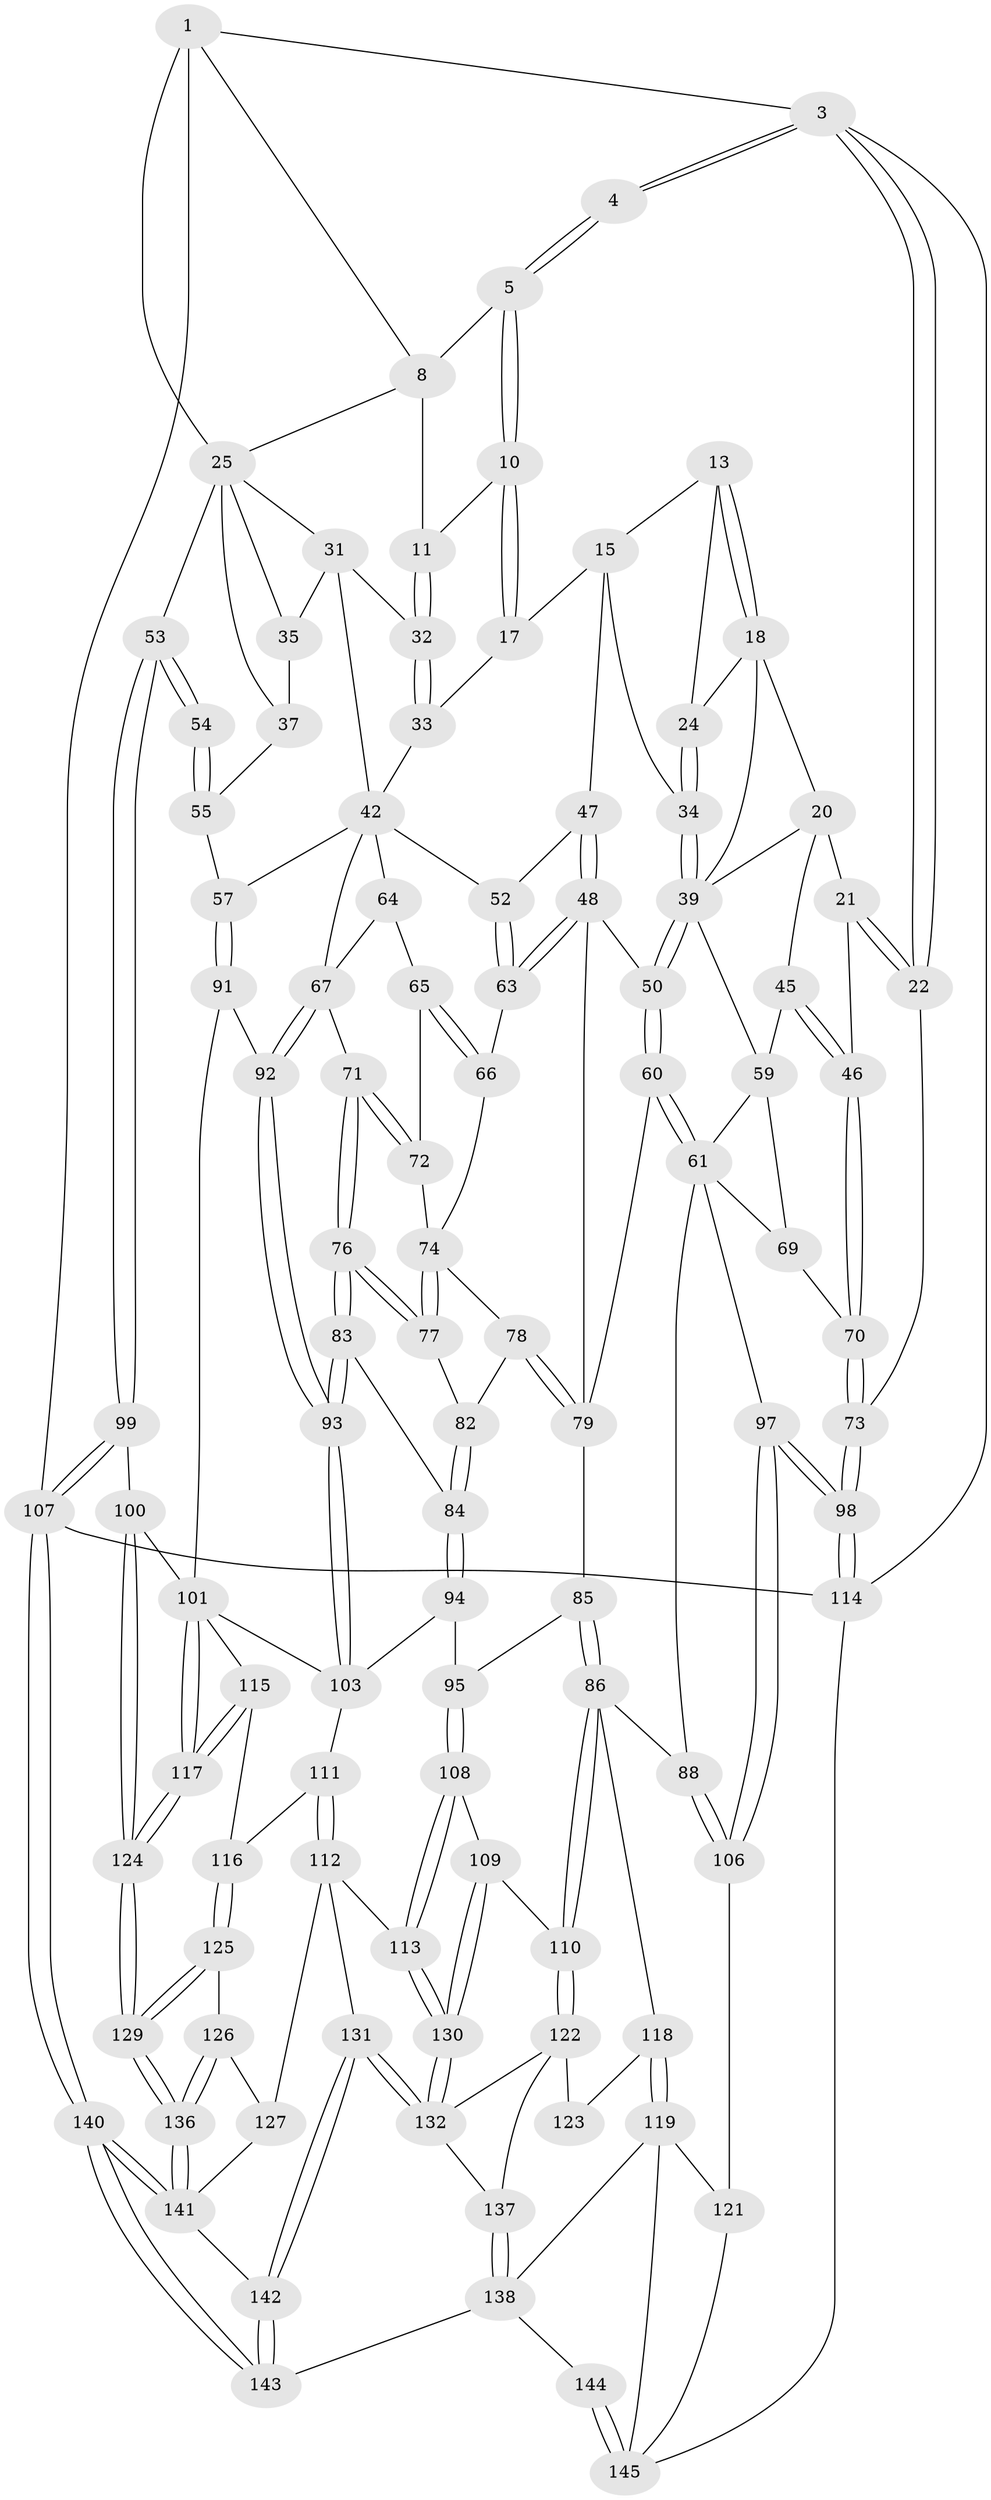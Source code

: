 // original degree distribution, {3: 0.02027027027027027, 6: 0.24324324324324326, 4: 0.24324324324324326, 5: 0.49324324324324326}
// Generated by graph-tools (version 1.1) at 2025/21/03/04/25 18:21:19]
// undirected, 103 vertices, 241 edges
graph export_dot {
graph [start="1"]
  node [color=gray90,style=filled];
  1 [pos="+0.8574838761151372+0",super="+2+7"];
  3 [pos="+0+0"];
  4 [pos="+0.18285844692298273+0"];
  5 [pos="+0.4411673714987142+0",super="+6"];
  8 [pos="+0.7974318996655467+0.05905092686562317",super="+9+23"];
  10 [pos="+0.4618459884139708+0"];
  11 [pos="+0.6610278513832811+0.07528919929663715",super="+12"];
  13 [pos="+0.18364131337771525+0",super="+14"];
  15 [pos="+0.3776168549874199+0.14371860014697999",super="+16"];
  17 [pos="+0.4255637466407346+0.1335781557653329"];
  18 [pos="+0.09909929976690093+0.12261284835353921",super="+19"];
  20 [pos="+0+0.11045636846020294",super="+44"];
  21 [pos="+0+0.08769634081136309"];
  22 [pos="+0+0"];
  24 [pos="+0.18666377028666728+0.11000032456879316"];
  25 [pos="+0.9018483692331869+0.050315652238119485",super="+29+26"];
  31 [pos="+0.716621807951614+0.1591599135036002",super="+36"];
  32 [pos="+0.6450312656241269+0.15689631285134634"];
  33 [pos="+0.6411442766220733+0.16268846495891556"];
  34 [pos="+0.26201985887016394+0.1994343807749159"];
  35 [pos="+0.771042836608546+0.25549164756319015"];
  37 [pos="+0.8851497333045596+0.19011024017890044",super="+38"];
  39 [pos="+0.22712787180882402+0.2512242478300183",super="+40"];
  42 [pos="+0.7269143277387773+0.29012054967691236",super="+43+58"];
  45 [pos="+0.07141267187799892+0.2886234046699985"];
  46 [pos="+0.05886350434421784+0.306553869767696"];
  47 [pos="+0.44950706120290623+0.2192587512598047"];
  48 [pos="+0.4056642409866616+0.3632895659950918",super="+49"];
  50 [pos="+0.26087860059891543+0.3115724371795267"];
  52 [pos="+0.5778560390976271+0.2803421509148336"];
  53 [pos="+1+0.3869173769953216"];
  54 [pos="+1+0.38676735405646984"];
  55 [pos="+0.8441893793464383+0.25539539802618294",super="+56"];
  57 [pos="+0.8677741654102457+0.4246737741436142"];
  59 [pos="+0.16524152654911878+0.33135843982481483",super="+62"];
  60 [pos="+0.20919390725772508+0.4554484679410673"];
  61 [pos="+0.20891550767836728+0.45580821307296443",super="+89"];
  63 [pos="+0.5078256414572917+0.3703263040712127"];
  64 [pos="+0.589646143747403+0.31236767611443994"];
  65 [pos="+0.5894159203954794+0.3154091737541127"];
  66 [pos="+0.5409902406342082+0.38591508203054714"];
  67 [pos="+0.7337723185819246+0.3996096267082561",super="+68"];
  69 [pos="+0.09535517421954465+0.41032858572774494"];
  70 [pos="+0.013556550115041836+0.38824521363169323"];
  71 [pos="+0.7048925962470464+0.41458781403817113"];
  72 [pos="+0.6022975394442965+0.36290375146999865"];
  73 [pos="+0+0.4455760655184002"];
  74 [pos="+0.5914329869460595+0.3878052151767214",super="+75"];
  76 [pos="+0.6983976992498833+0.42049229931937837"];
  77 [pos="+0.6470672814331391+0.43182096931163827"];
  78 [pos="+0.5560910559790483+0.45868680612536894"];
  79 [pos="+0.5376901732116123+0.4834893761690324",super="+80"];
  82 [pos="+0.6228353346660848+0.44383333743880643"];
  83 [pos="+0.6788334194939606+0.4925908781194587"];
  84 [pos="+0.6283843256655244+0.5334812814507781"];
  85 [pos="+0.3554945044422995+0.582919113961912",super="+96"];
  86 [pos="+0.34813117700359353+0.5879383698214276",super="+87"];
  88 [pos="+0.30214472825829425+0.5881196838805824"];
  91 [pos="+0.8387955779346736+0.5465062992743973"];
  92 [pos="+0.7627037952755745+0.5553899067135827"];
  93 [pos="+0.7372438441389408+0.5744569759998903"];
  94 [pos="+0.5876938832957568+0.582714120663848"];
  95 [pos="+0.5479267073265743+0.5819683693599362"];
  97 [pos="+0+0.7011354059308569"];
  98 [pos="+0+0.6737300889700216"];
  99 [pos="+1+0.6015198071007911"];
  100 [pos="+1+0.6343262410804273"];
  101 [pos="+0.9278194798668831+0.6268547838903806",super="+102"];
  103 [pos="+0.7041153998635046+0.6291587609884973",super="+104"];
  106 [pos="+0.0008440175811196516+0.7165046458064378"];
  107 [pos="+1+1"];
  108 [pos="+0.5392041149921537+0.6997138721147501"];
  109 [pos="+0.4508300669893038+0.7457803430797364"];
  110 [pos="+0.4263753773415198+0.7453570743337471"];
  111 [pos="+0.6238375041743199+0.7413782713809648"];
  112 [pos="+0.6067600369644146+0.7549951836119173",super="+128"];
  113 [pos="+0.5938692058873649+0.7528411697930992"];
  114 [pos="+0+1"];
  115 [pos="+0.7664314800621602+0.7229433606141457"];
  116 [pos="+0.7452102237301647+0.7475930208251541"];
  117 [pos="+0.8295548475869384+0.7521563315206334"];
  118 [pos="+0.2529124911635274+0.7954336482930897"];
  119 [pos="+0.24859884182276248+0.7988551730955534",super="+120"];
  121 [pos="+0.04745062939264098+0.757439568291735"];
  122 [pos="+0.4072844267754584+0.7736172970879162",super="+134"];
  123 [pos="+0.3288038289954519+0.7976639439492793"];
  124 [pos="+0.8749264765338798+0.8185260136969508"];
  125 [pos="+0.7238086084039259+0.8012612996678009"];
  126 [pos="+0.7091168210913998+0.8166407402655212"];
  127 [pos="+0.6739413944134108+0.842912249045484"];
  129 [pos="+0.8806483358547239+0.8824376256225492"];
  130 [pos="+0.5271620645569572+0.8334330590045003"];
  131 [pos="+0.6209196692243449+0.8812293954998779"];
  132 [pos="+0.527088077805452+0.8352303281858146",super="+133"];
  136 [pos="+0.9024348999345362+0.9653028642675257"];
  137 [pos="+0.4112358003029757+1"];
  138 [pos="+0.4095384131544483+1",super="+139"];
  140 [pos="+1+1"];
  141 [pos="+0.9264608940665893+1",super="+146"];
  142 [pos="+0.5999600234178146+0.9600641997927576"];
  143 [pos="+0.42491934143236704+1"];
  144 [pos="+0.3326574234852138+1"];
  145 [pos="+0.175047144116811+0.9528247894544788",super="+147"];
  1 -- 3;
  1 -- 107;
  1 -- 25 [weight=2];
  1 -- 8;
  3 -- 4;
  3 -- 4;
  3 -- 22;
  3 -- 22;
  3 -- 114;
  4 -- 5;
  4 -- 5;
  5 -- 10;
  5 -- 10;
  5 -- 8;
  8 -- 11 [weight=2];
  8 -- 25;
  10 -- 11;
  10 -- 17;
  10 -- 17;
  11 -- 32;
  11 -- 32;
  13 -- 18;
  13 -- 18;
  13 -- 24;
  13 -- 15;
  15 -- 34;
  15 -- 17;
  15 -- 47;
  17 -- 33;
  18 -- 24;
  18 -- 20;
  18 -- 39;
  20 -- 21;
  20 -- 45;
  20 -- 39;
  21 -- 22;
  21 -- 22;
  21 -- 46;
  22 -- 73;
  24 -- 34;
  24 -- 34;
  25 -- 37 [weight=2];
  25 -- 53;
  25 -- 35;
  25 -- 31;
  31 -- 32;
  31 -- 42;
  31 -- 35;
  32 -- 33;
  32 -- 33;
  33 -- 42;
  34 -- 39;
  34 -- 39;
  35 -- 37;
  37 -- 55;
  39 -- 50;
  39 -- 50;
  39 -- 59;
  42 -- 64;
  42 -- 52;
  42 -- 57;
  42 -- 67;
  45 -- 46;
  45 -- 46;
  45 -- 59;
  46 -- 70;
  46 -- 70;
  47 -- 48;
  47 -- 48;
  47 -- 52;
  48 -- 63;
  48 -- 63;
  48 -- 50;
  48 -- 79;
  50 -- 60;
  50 -- 60;
  52 -- 63;
  52 -- 63;
  53 -- 54;
  53 -- 54;
  53 -- 99;
  53 -- 99;
  54 -- 55 [weight=2];
  54 -- 55;
  55 -- 57;
  57 -- 91;
  57 -- 91;
  59 -- 69;
  59 -- 61;
  60 -- 61;
  60 -- 61;
  60 -- 79;
  61 -- 88;
  61 -- 97;
  61 -- 69;
  63 -- 66;
  64 -- 65;
  64 -- 67;
  65 -- 66;
  65 -- 66;
  65 -- 72;
  66 -- 74;
  67 -- 92;
  67 -- 92;
  67 -- 71;
  69 -- 70;
  70 -- 73;
  70 -- 73;
  71 -- 72;
  71 -- 72;
  71 -- 76;
  71 -- 76;
  72 -- 74;
  73 -- 98;
  73 -- 98;
  74 -- 77;
  74 -- 77;
  74 -- 78;
  76 -- 77;
  76 -- 77;
  76 -- 83;
  76 -- 83;
  77 -- 82;
  78 -- 79;
  78 -- 79;
  78 -- 82;
  79 -- 85 [weight=2];
  82 -- 84;
  82 -- 84;
  83 -- 84;
  83 -- 93;
  83 -- 93;
  84 -- 94;
  84 -- 94;
  85 -- 86;
  85 -- 86;
  85 -- 95;
  86 -- 110;
  86 -- 110;
  86 -- 88;
  86 -- 118;
  88 -- 106;
  88 -- 106;
  91 -- 92;
  91 -- 101;
  92 -- 93;
  92 -- 93;
  93 -- 103;
  93 -- 103;
  94 -- 95;
  94 -- 103;
  95 -- 108;
  95 -- 108;
  97 -- 98;
  97 -- 98;
  97 -- 106;
  97 -- 106;
  98 -- 114;
  98 -- 114;
  99 -- 100;
  99 -- 107;
  99 -- 107;
  100 -- 101;
  100 -- 124;
  100 -- 124;
  101 -- 117;
  101 -- 117;
  101 -- 115;
  101 -- 103;
  103 -- 111;
  106 -- 121;
  107 -- 140;
  107 -- 140;
  107 -- 114;
  108 -- 109;
  108 -- 113;
  108 -- 113;
  109 -- 110;
  109 -- 130;
  109 -- 130;
  110 -- 122;
  110 -- 122;
  111 -- 112;
  111 -- 112;
  111 -- 116;
  112 -- 113;
  112 -- 131;
  112 -- 127;
  113 -- 130;
  113 -- 130;
  114 -- 145;
  115 -- 116;
  115 -- 117;
  115 -- 117;
  116 -- 125;
  116 -- 125;
  117 -- 124;
  117 -- 124;
  118 -- 119;
  118 -- 119;
  118 -- 123;
  119 -- 138;
  119 -- 121;
  119 -- 145;
  121 -- 145;
  122 -- 123 [weight=2];
  122 -- 137;
  122 -- 132;
  124 -- 129;
  124 -- 129;
  125 -- 126;
  125 -- 129;
  125 -- 129;
  126 -- 127;
  126 -- 136;
  126 -- 136;
  127 -- 141;
  129 -- 136;
  129 -- 136;
  130 -- 132;
  130 -- 132;
  131 -- 132;
  131 -- 132;
  131 -- 142;
  131 -- 142;
  132 -- 137;
  136 -- 141;
  136 -- 141;
  137 -- 138;
  137 -- 138;
  138 -- 143;
  138 -- 144;
  140 -- 141;
  140 -- 141;
  140 -- 143;
  140 -- 143;
  141 -- 142;
  142 -- 143;
  142 -- 143;
  144 -- 145 [weight=2];
  144 -- 145;
}
